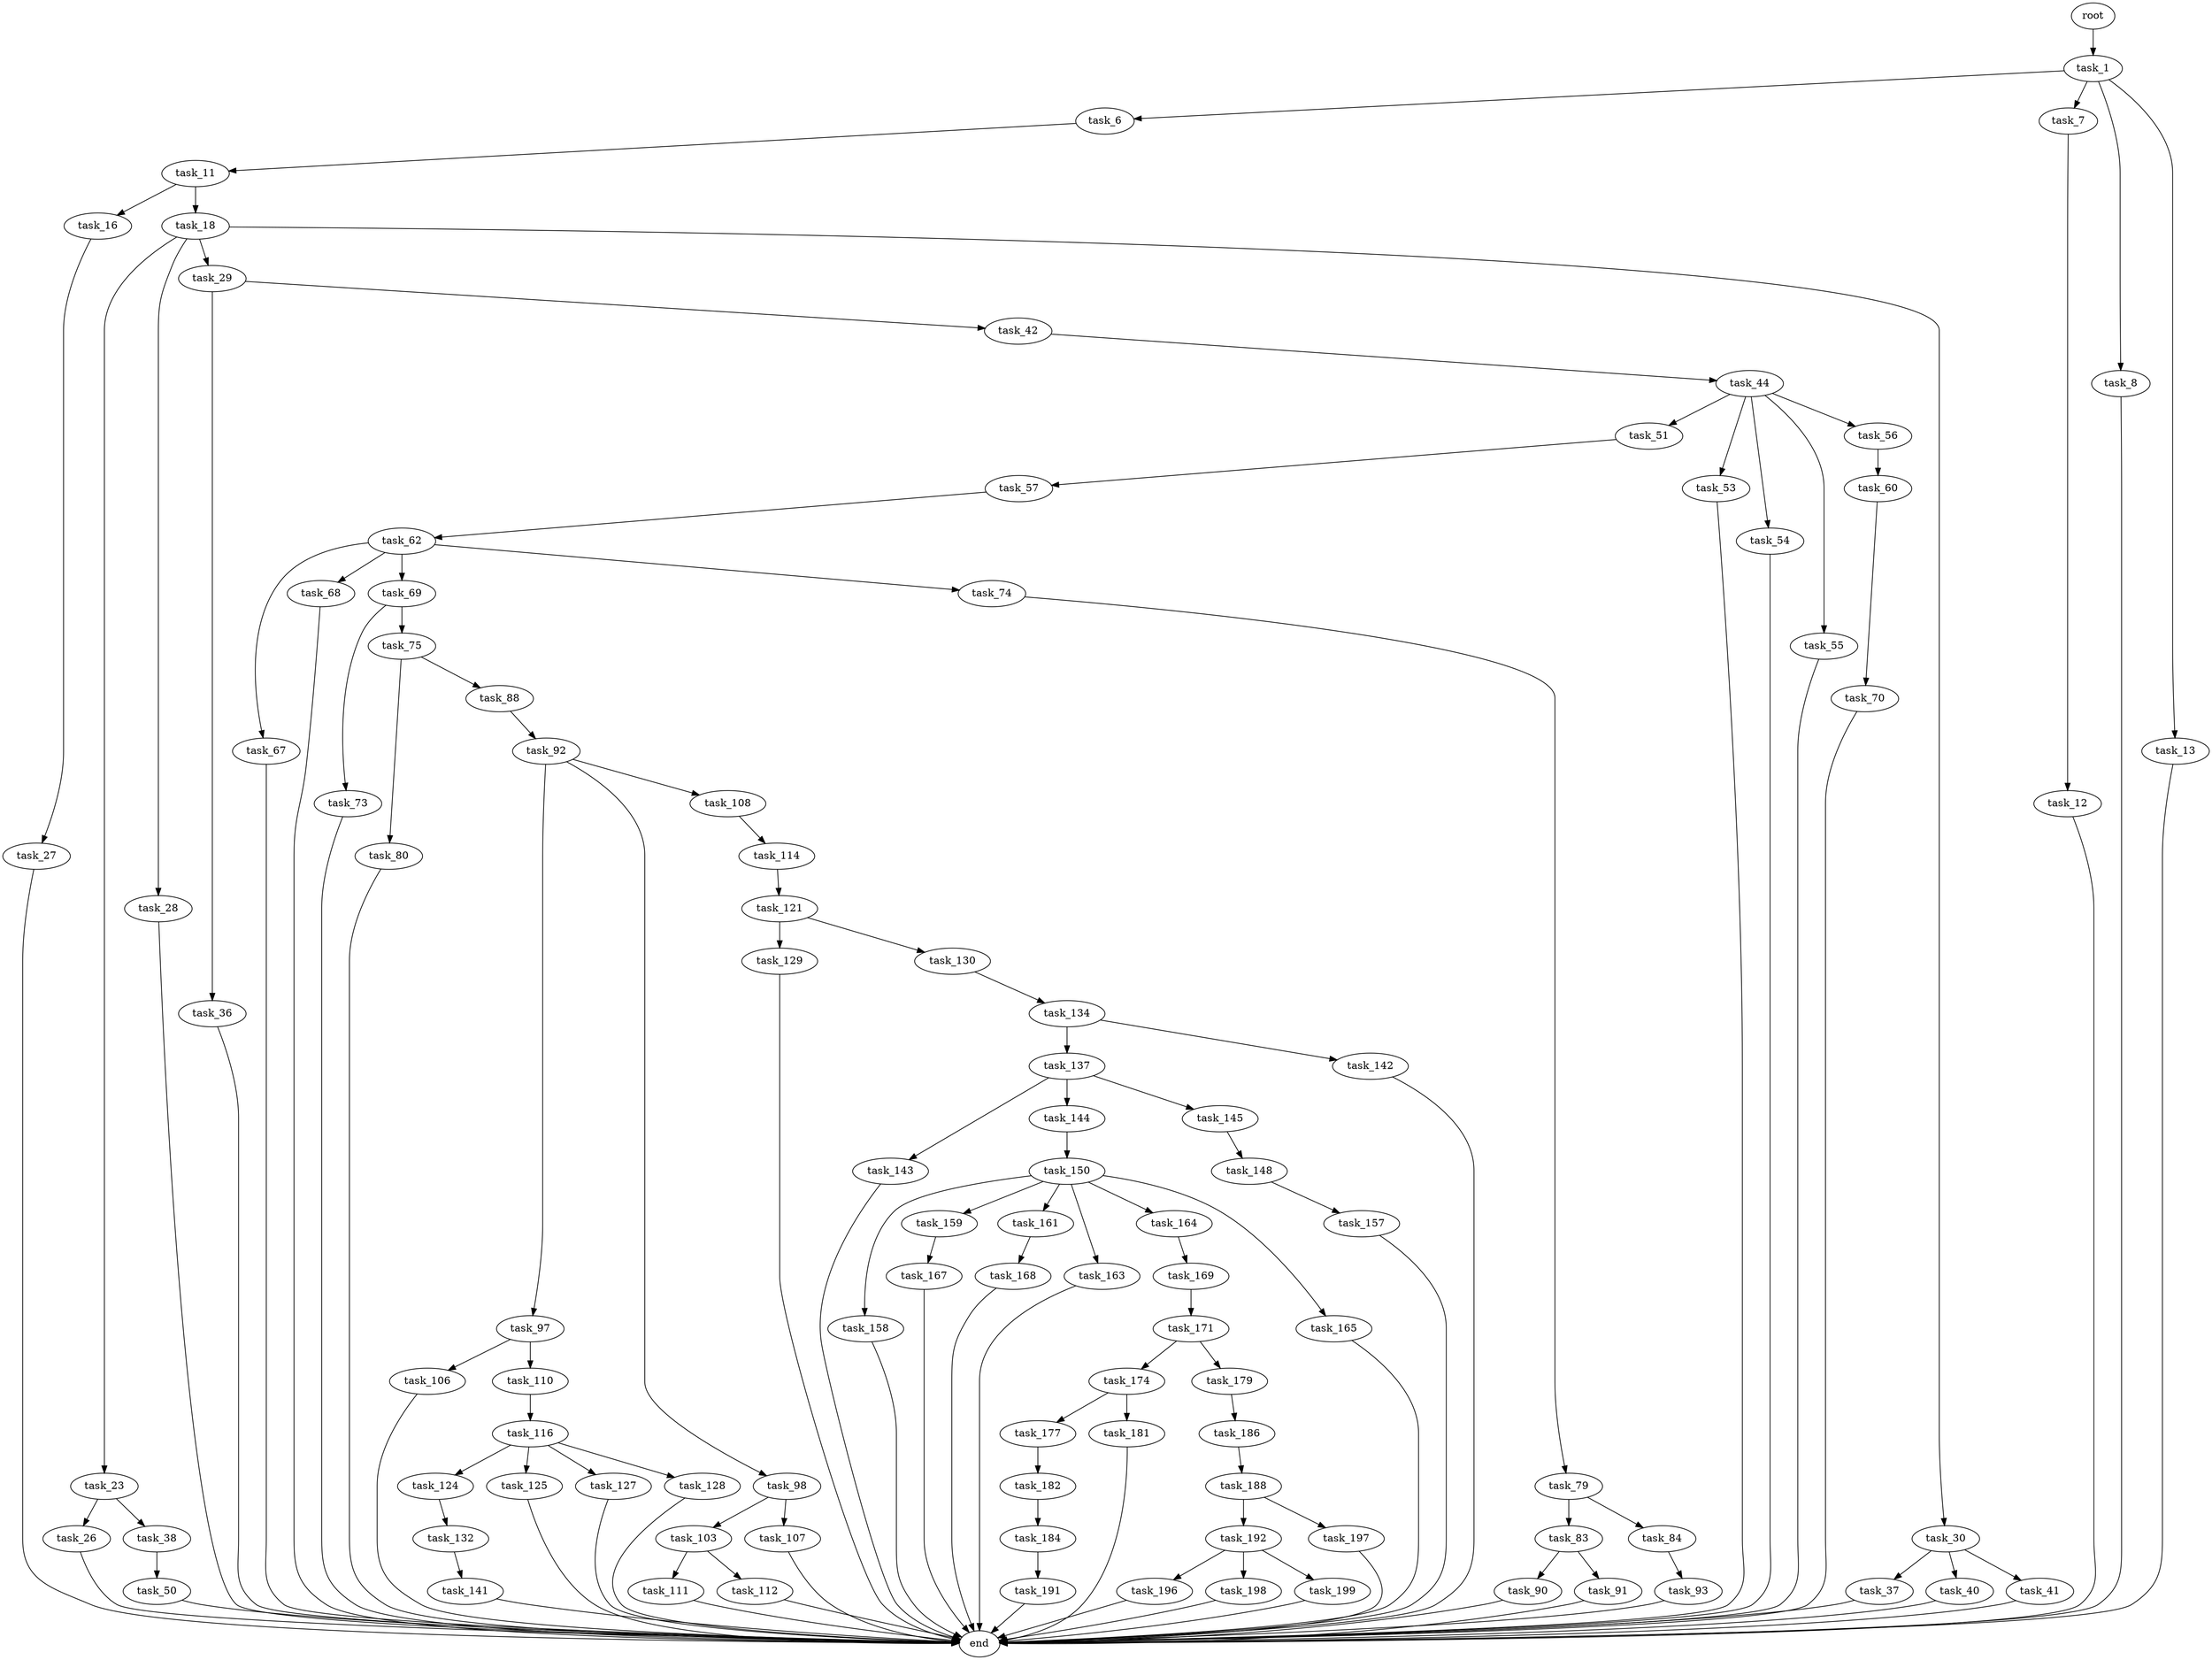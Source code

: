 digraph G {
  root [size="0.000000"];
  task_1 [size="231928233984.000000"];
  task_6 [size="549755813888.000000"];
  task_7 [size="31457025226.000000"];
  task_8 [size="2634356772.000000"];
  task_13 [size="368293445632.000000"];
  task_11 [size="22314923022.000000"];
  task_12 [size="28991029248.000000"];
  end [size="0.000000"];
  task_16 [size="9289508834.000000"];
  task_18 [size="549755813888.000000"];
  task_27 [size="266139343180.000000"];
  task_23 [size="13875804064.000000"];
  task_28 [size="131305483916.000000"];
  task_29 [size="691682472950.000000"];
  task_30 [size="199058844708.000000"];
  task_26 [size="338867094488.000000"];
  task_38 [size="43024233612.000000"];
  task_36 [size="541623860577.000000"];
  task_42 [size="81024119033.000000"];
  task_37 [size="8589934592.000000"];
  task_40 [size="9306709017.000000"];
  task_41 [size="1073741824000.000000"];
  task_50 [size="12491372804.000000"];
  task_44 [size="35801011559.000000"];
  task_51 [size="1073741824000.000000"];
  task_53 [size="2000191272.000000"];
  task_54 [size="5724347401.000000"];
  task_55 [size="31045245863.000000"];
  task_56 [size="4914950932.000000"];
  task_57 [size="447303556031.000000"];
  task_60 [size="8589934592.000000"];
  task_62 [size="110212593662.000000"];
  task_70 [size="2069770943.000000"];
  task_67 [size="1292718325506.000000"];
  task_68 [size="28991029248.000000"];
  task_69 [size="37441366156.000000"];
  task_74 [size="1593670019.000000"];
  task_73 [size="224178737796.000000"];
  task_75 [size="15168147713.000000"];
  task_79 [size="151875781270.000000"];
  task_80 [size="134217728000.000000"];
  task_88 [size="6504884314.000000"];
  task_83 [size="549755813888.000000"];
  task_84 [size="17609964351.000000"];
  task_90 [size="97807531535.000000"];
  task_91 [size="149769689352.000000"];
  task_93 [size="68719476736.000000"];
  task_92 [size="42286421741.000000"];
  task_97 [size="279044460670.000000"];
  task_98 [size="549755813888.000000"];
  task_108 [size="4391414382.000000"];
  task_106 [size="21369922014.000000"];
  task_110 [size="8589934592.000000"];
  task_103 [size="19906600037.000000"];
  task_107 [size="368293445632.000000"];
  task_111 [size="1486810217.000000"];
  task_112 [size="21481311996.000000"];
  task_114 [size="16135881762.000000"];
  task_116 [size="43603359998.000000"];
  task_121 [size="13508996967.000000"];
  task_124 [size="6834960311.000000"];
  task_125 [size="258683788570.000000"];
  task_127 [size="68719476736.000000"];
  task_128 [size="368293445632.000000"];
  task_129 [size="29417811980.000000"];
  task_130 [size="28886764272.000000"];
  task_132 [size="238421906412.000000"];
  task_134 [size="176039958938.000000"];
  task_141 [size="484735785410.000000"];
  task_137 [size="737035105168.000000"];
  task_142 [size="284962728606.000000"];
  task_143 [size="28991029248.000000"];
  task_144 [size="52249220320.000000"];
  task_145 [size="503873205601.000000"];
  task_150 [size="365311631504.000000"];
  task_148 [size="549755813888.000000"];
  task_157 [size="77662675044.000000"];
  task_158 [size="141108059122.000000"];
  task_159 [size="826676882772.000000"];
  task_161 [size="368293445632.000000"];
  task_163 [size="1328225405.000000"];
  task_164 [size="368293445632.000000"];
  task_165 [size="855758296224.000000"];
  task_167 [size="570363740225.000000"];
  task_168 [size="68719476736.000000"];
  task_169 [size="1073741824000.000000"];
  task_171 [size="68719476736.000000"];
  task_174 [size="68719476736.000000"];
  task_179 [size="3044268778.000000"];
  task_177 [size="18231119566.000000"];
  task_181 [size="86663211960.000000"];
  task_182 [size="66309077946.000000"];
  task_186 [size="68719476736.000000"];
  task_184 [size="1073741824000.000000"];
  task_191 [size="368293445632.000000"];
  task_188 [size="1161022951.000000"];
  task_192 [size="583950035500.000000"];
  task_197 [size="368293445632.000000"];
  task_196 [size="1073741824000.000000"];
  task_198 [size="8589934592.000000"];
  task_199 [size="31661615279.000000"];

  root -> task_1 [size="1.000000"];
  task_1 -> task_6 [size="301989888.000000"];
  task_1 -> task_7 [size="301989888.000000"];
  task_1 -> task_8 [size="301989888.000000"];
  task_1 -> task_13 [size="301989888.000000"];
  task_6 -> task_11 [size="536870912.000000"];
  task_7 -> task_12 [size="536870912.000000"];
  task_8 -> end [size="1.000000"];
  task_13 -> end [size="1.000000"];
  task_11 -> task_16 [size="679477248.000000"];
  task_11 -> task_18 [size="679477248.000000"];
  task_12 -> end [size="1.000000"];
  task_16 -> task_27 [size="411041792.000000"];
  task_18 -> task_23 [size="536870912.000000"];
  task_18 -> task_28 [size="536870912.000000"];
  task_18 -> task_29 [size="536870912.000000"];
  task_18 -> task_30 [size="536870912.000000"];
  task_27 -> end [size="1.000000"];
  task_23 -> task_26 [size="301989888.000000"];
  task_23 -> task_38 [size="301989888.000000"];
  task_28 -> end [size="1.000000"];
  task_29 -> task_36 [size="838860800.000000"];
  task_29 -> task_42 [size="838860800.000000"];
  task_30 -> task_37 [size="134217728.000000"];
  task_30 -> task_40 [size="134217728.000000"];
  task_30 -> task_41 [size="134217728.000000"];
  task_26 -> end [size="1.000000"];
  task_38 -> task_50 [size="134217728.000000"];
  task_36 -> end [size="1.000000"];
  task_42 -> task_44 [size="209715200.000000"];
  task_37 -> end [size="1.000000"];
  task_40 -> end [size="1.000000"];
  task_41 -> end [size="1.000000"];
  task_50 -> end [size="1.000000"];
  task_44 -> task_51 [size="838860800.000000"];
  task_44 -> task_53 [size="838860800.000000"];
  task_44 -> task_54 [size="838860800.000000"];
  task_44 -> task_55 [size="838860800.000000"];
  task_44 -> task_56 [size="838860800.000000"];
  task_51 -> task_57 [size="838860800.000000"];
  task_53 -> end [size="1.000000"];
  task_54 -> end [size="1.000000"];
  task_55 -> end [size="1.000000"];
  task_56 -> task_60 [size="301989888.000000"];
  task_57 -> task_62 [size="301989888.000000"];
  task_60 -> task_70 [size="33554432.000000"];
  task_62 -> task_67 [size="411041792.000000"];
  task_62 -> task_68 [size="411041792.000000"];
  task_62 -> task_69 [size="411041792.000000"];
  task_62 -> task_74 [size="411041792.000000"];
  task_70 -> end [size="1.000000"];
  task_67 -> end [size="1.000000"];
  task_68 -> end [size="1.000000"];
  task_69 -> task_73 [size="679477248.000000"];
  task_69 -> task_75 [size="679477248.000000"];
  task_74 -> task_79 [size="33554432.000000"];
  task_73 -> end [size="1.000000"];
  task_75 -> task_80 [size="301989888.000000"];
  task_75 -> task_88 [size="301989888.000000"];
  task_79 -> task_83 [size="411041792.000000"];
  task_79 -> task_84 [size="411041792.000000"];
  task_80 -> end [size="1.000000"];
  task_88 -> task_92 [size="134217728.000000"];
  task_83 -> task_90 [size="536870912.000000"];
  task_83 -> task_91 [size="536870912.000000"];
  task_84 -> task_93 [size="301989888.000000"];
  task_90 -> end [size="1.000000"];
  task_91 -> end [size="1.000000"];
  task_93 -> end [size="1.000000"];
  task_92 -> task_97 [size="33554432.000000"];
  task_92 -> task_98 [size="33554432.000000"];
  task_92 -> task_108 [size="33554432.000000"];
  task_97 -> task_106 [size="838860800.000000"];
  task_97 -> task_110 [size="838860800.000000"];
  task_98 -> task_103 [size="536870912.000000"];
  task_98 -> task_107 [size="536870912.000000"];
  task_108 -> task_114 [size="75497472.000000"];
  task_106 -> end [size="1.000000"];
  task_110 -> task_116 [size="33554432.000000"];
  task_103 -> task_111 [size="679477248.000000"];
  task_103 -> task_112 [size="679477248.000000"];
  task_107 -> end [size="1.000000"];
  task_111 -> end [size="1.000000"];
  task_112 -> end [size="1.000000"];
  task_114 -> task_121 [size="679477248.000000"];
  task_116 -> task_124 [size="33554432.000000"];
  task_116 -> task_125 [size="33554432.000000"];
  task_116 -> task_127 [size="33554432.000000"];
  task_116 -> task_128 [size="33554432.000000"];
  task_121 -> task_129 [size="301989888.000000"];
  task_121 -> task_130 [size="301989888.000000"];
  task_124 -> task_132 [size="33554432.000000"];
  task_125 -> end [size="1.000000"];
  task_127 -> end [size="1.000000"];
  task_128 -> end [size="1.000000"];
  task_129 -> end [size="1.000000"];
  task_130 -> task_134 [size="838860800.000000"];
  task_132 -> task_141 [size="679477248.000000"];
  task_134 -> task_137 [size="301989888.000000"];
  task_134 -> task_142 [size="301989888.000000"];
  task_141 -> end [size="1.000000"];
  task_137 -> task_143 [size="838860800.000000"];
  task_137 -> task_144 [size="838860800.000000"];
  task_137 -> task_145 [size="838860800.000000"];
  task_142 -> end [size="1.000000"];
  task_143 -> end [size="1.000000"];
  task_144 -> task_150 [size="75497472.000000"];
  task_145 -> task_148 [size="679477248.000000"];
  task_150 -> task_158 [size="838860800.000000"];
  task_150 -> task_159 [size="838860800.000000"];
  task_150 -> task_161 [size="838860800.000000"];
  task_150 -> task_163 [size="838860800.000000"];
  task_150 -> task_164 [size="838860800.000000"];
  task_150 -> task_165 [size="838860800.000000"];
  task_148 -> task_157 [size="536870912.000000"];
  task_157 -> end [size="1.000000"];
  task_158 -> end [size="1.000000"];
  task_159 -> task_167 [size="536870912.000000"];
  task_161 -> task_168 [size="411041792.000000"];
  task_163 -> end [size="1.000000"];
  task_164 -> task_169 [size="411041792.000000"];
  task_165 -> end [size="1.000000"];
  task_167 -> end [size="1.000000"];
  task_168 -> end [size="1.000000"];
  task_169 -> task_171 [size="838860800.000000"];
  task_171 -> task_174 [size="134217728.000000"];
  task_171 -> task_179 [size="134217728.000000"];
  task_174 -> task_177 [size="134217728.000000"];
  task_174 -> task_181 [size="134217728.000000"];
  task_179 -> task_186 [size="134217728.000000"];
  task_177 -> task_182 [size="33554432.000000"];
  task_181 -> end [size="1.000000"];
  task_182 -> task_184 [size="75497472.000000"];
  task_186 -> task_188 [size="134217728.000000"];
  task_184 -> task_191 [size="838860800.000000"];
  task_191 -> end [size="1.000000"];
  task_188 -> task_192 [size="33554432.000000"];
  task_188 -> task_197 [size="33554432.000000"];
  task_192 -> task_196 [size="536870912.000000"];
  task_192 -> task_198 [size="536870912.000000"];
  task_192 -> task_199 [size="536870912.000000"];
  task_197 -> end [size="1.000000"];
  task_196 -> end [size="1.000000"];
  task_198 -> end [size="1.000000"];
  task_199 -> end [size="1.000000"];
}
